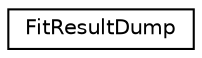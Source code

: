 digraph "Graphical Class Hierarchy"
{
  edge [fontname="Helvetica",fontsize="10",labelfontname="Helvetica",labelfontsize="10"];
  node [fontname="Helvetica",fontsize="10",shape=record];
  rankdir="LR";
  Node0 [label="FitResultDump",height=0.2,width=0.4,color="black", fillcolor="white", style="filled",URL="$class_fit_result_dump.html"];
}
